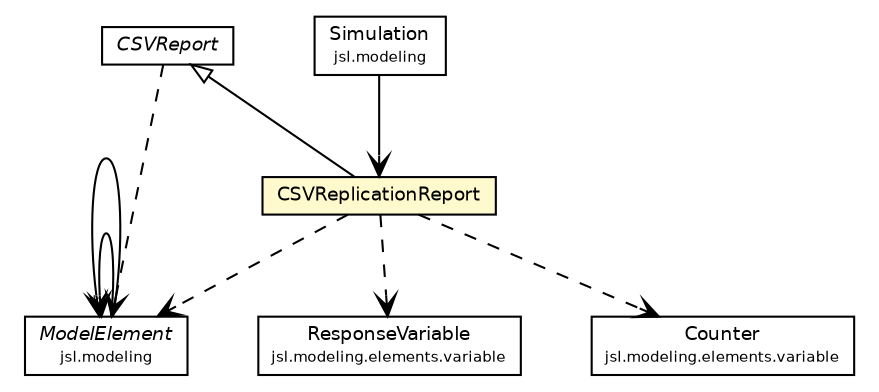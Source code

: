 #!/usr/local/bin/dot
#
# Class diagram 
# Generated by UMLGraph version 5.4 (http://www.umlgraph.org/)
#

digraph G {
	edge [fontname="Helvetica",fontsize=10,labelfontname="Helvetica",labelfontsize=10];
	node [fontname="Helvetica",fontsize=10,shape=plaintext];
	nodesep=0.25;
	ranksep=0.5;
	// jsl.modeling.Simulation
	c40377 [label=<<table title="jsl.modeling.Simulation" border="0" cellborder="1" cellspacing="0" cellpadding="2" port="p" href="../../modeling/Simulation.html">
		<tr><td><table border="0" cellspacing="0" cellpadding="1">
<tr><td align="center" balign="center"> Simulation </td></tr>
<tr><td align="center" balign="center"><font point-size="7.0"> jsl.modeling </font></td></tr>
		</table></td></tr>
		</table>>, URL="../../modeling/Simulation.html", fontname="Helvetica", fontcolor="black", fontsize=9.0];
	// jsl.modeling.ModelElement
	c40384 [label=<<table title="jsl.modeling.ModelElement" border="0" cellborder="1" cellspacing="0" cellpadding="2" port="p" href="../../modeling/ModelElement.html">
		<tr><td><table border="0" cellspacing="0" cellpadding="1">
<tr><td align="center" balign="center"><font face="Helvetica-Oblique"> ModelElement </font></td></tr>
<tr><td align="center" balign="center"><font point-size="7.0"> jsl.modeling </font></td></tr>
		</table></td></tr>
		</table>>, URL="../../modeling/ModelElement.html", fontname="Helvetica", fontcolor="black", fontsize=9.0];
	// jsl.modeling.elements.variable.ResponseVariable
	c40600 [label=<<table title="jsl.modeling.elements.variable.ResponseVariable" border="0" cellborder="1" cellspacing="0" cellpadding="2" port="p" href="../../modeling/elements/variable/ResponseVariable.html">
		<tr><td><table border="0" cellspacing="0" cellpadding="1">
<tr><td align="center" balign="center"> ResponseVariable </td></tr>
<tr><td align="center" balign="center"><font point-size="7.0"> jsl.modeling.elements.variable </font></td></tr>
		</table></td></tr>
		</table>>, URL="../../modeling/elements/variable/ResponseVariable.html", fontname="Helvetica", fontcolor="black", fontsize=9.0];
	// jsl.modeling.elements.variable.Counter
	c40612 [label=<<table title="jsl.modeling.elements.variable.Counter" border="0" cellborder="1" cellspacing="0" cellpadding="2" port="p" href="../../modeling/elements/variable/Counter.html">
		<tr><td><table border="0" cellspacing="0" cellpadding="1">
<tr><td align="center" balign="center"> Counter </td></tr>
<tr><td align="center" balign="center"><font point-size="7.0"> jsl.modeling.elements.variable </font></td></tr>
		</table></td></tr>
		</table>>, URL="../../modeling/elements/variable/Counter.html", fontname="Helvetica", fontcolor="black", fontsize=9.0];
	// jsl.observers.textfile.CSVReport
	c40658 [label=<<table title="jsl.observers.textfile.CSVReport" border="0" cellborder="1" cellspacing="0" cellpadding="2" port="p" href="./CSVReport.html">
		<tr><td><table border="0" cellspacing="0" cellpadding="1">
<tr><td align="center" balign="center"><font face="Helvetica-Oblique"> CSVReport </font></td></tr>
		</table></td></tr>
		</table>>, URL="./CSVReport.html", fontname="Helvetica", fontcolor="black", fontsize=9.0];
	// jsl.observers.textfile.CSVReplicationReport
	c40659 [label=<<table title="jsl.observers.textfile.CSVReplicationReport" border="0" cellborder="1" cellspacing="0" cellpadding="2" port="p" bgcolor="lemonChiffon" href="./CSVReplicationReport.html">
		<tr><td><table border="0" cellspacing="0" cellpadding="1">
<tr><td align="center" balign="center"> CSVReplicationReport </td></tr>
		</table></td></tr>
		</table>>, URL="./CSVReplicationReport.html", fontname="Helvetica", fontcolor="black", fontsize=9.0];
	//jsl.observers.textfile.CSVReplicationReport extends jsl.observers.textfile.CSVReport
	c40658:p -> c40659:p [dir=back,arrowtail=empty];
	// jsl.modeling.Simulation NAVASSOC jsl.observers.textfile.CSVReplicationReport
	c40377:p -> c40659:p [taillabel="", label="", headlabel="", fontname="Helvetica", fontcolor="black", fontsize=10.0, color="black", arrowhead=open];
	// jsl.modeling.ModelElement NAVASSOC jsl.modeling.ModelElement
	c40384:p -> c40384:p [taillabel="", label="", headlabel="*", fontname="Helvetica", fontcolor="black", fontsize=10.0, color="black", arrowhead=open];
	// jsl.modeling.ModelElement NAVASSOC jsl.modeling.ModelElement
	c40384:p -> c40384:p [taillabel="", label="", headlabel="", fontname="Helvetica", fontcolor="black", fontsize=10.0, color="black", arrowhead=open];
	// jsl.observers.textfile.CSVReport DEPEND jsl.modeling.ModelElement
	c40658:p -> c40384:p [taillabel="", label="", headlabel="", fontname="Helvetica", fontcolor="black", fontsize=10.0, color="black", arrowhead=open, style=dashed];
	// jsl.observers.textfile.CSVReplicationReport DEPEND jsl.modeling.elements.variable.Counter
	c40659:p -> c40612:p [taillabel="", label="", headlabel="", fontname="Helvetica", fontcolor="black", fontsize=10.0, color="black", arrowhead=open, style=dashed];
	// jsl.observers.textfile.CSVReplicationReport DEPEND jsl.modeling.elements.variable.ResponseVariable
	c40659:p -> c40600:p [taillabel="", label="", headlabel="", fontname="Helvetica", fontcolor="black", fontsize=10.0, color="black", arrowhead=open, style=dashed];
	// jsl.observers.textfile.CSVReplicationReport DEPEND jsl.modeling.ModelElement
	c40659:p -> c40384:p [taillabel="", label="", headlabel="", fontname="Helvetica", fontcolor="black", fontsize=10.0, color="black", arrowhead=open, style=dashed];
}

